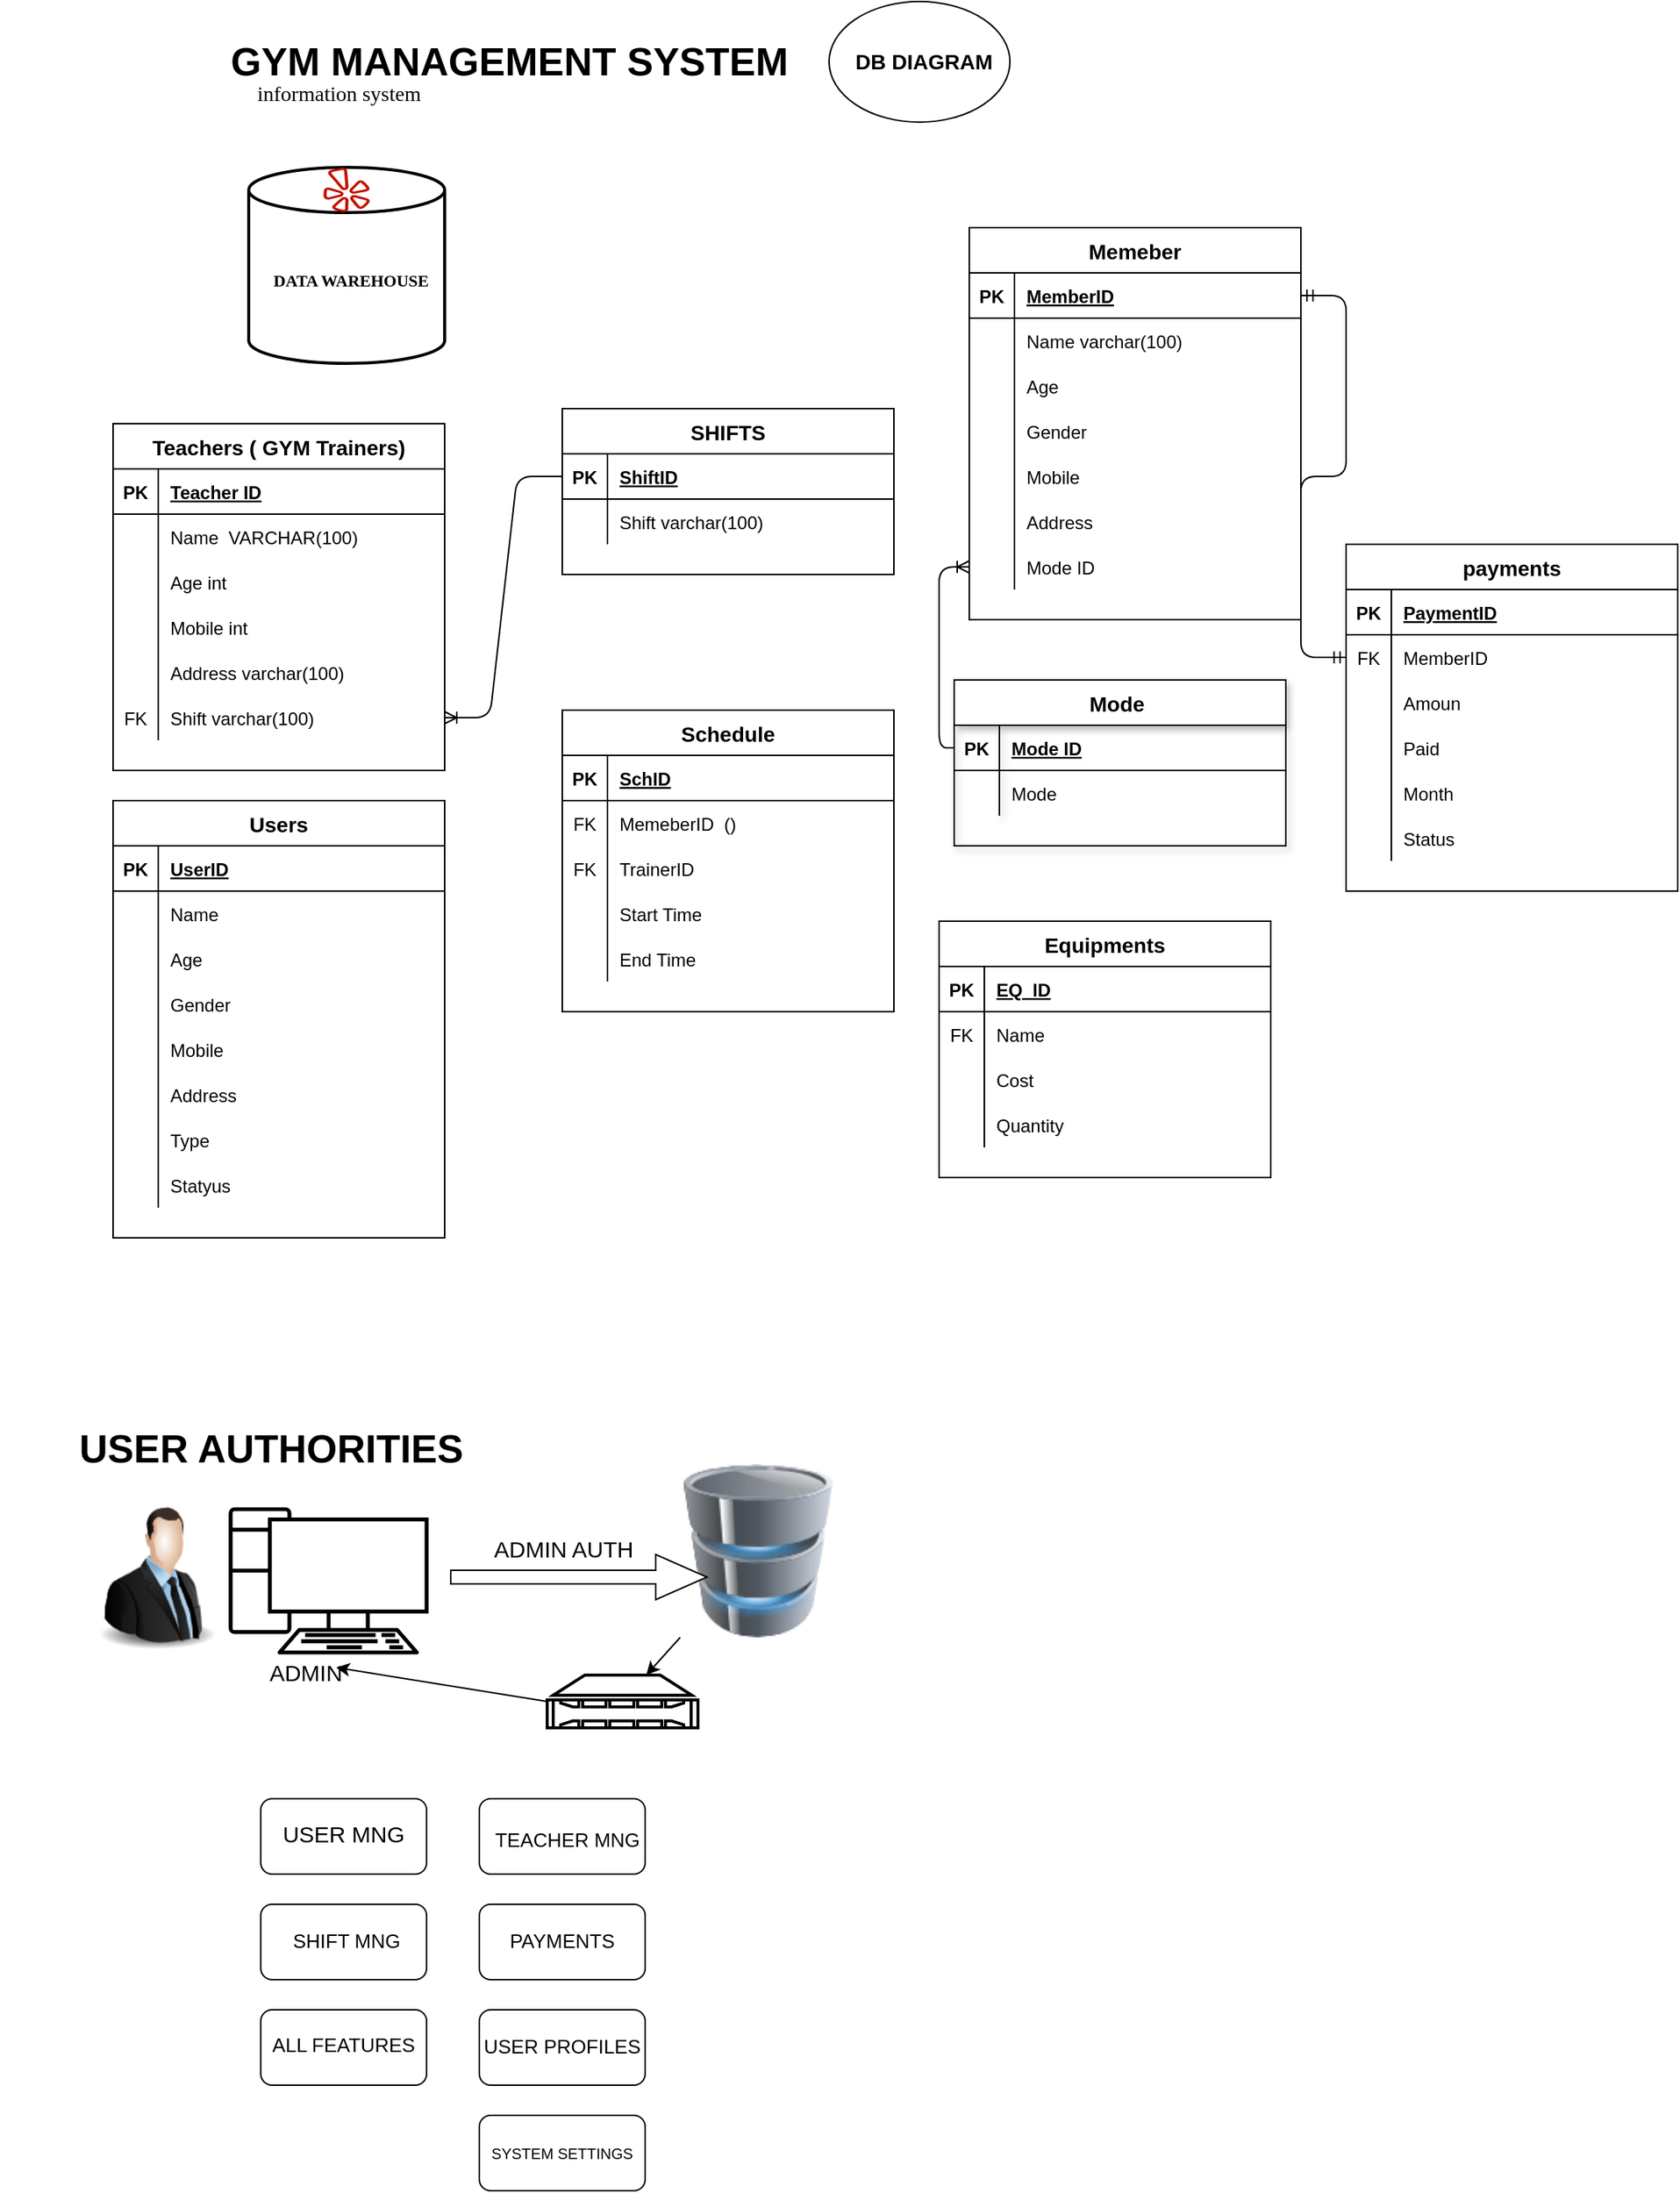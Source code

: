 <mxfile version="13.9.9" type="device"><diagram id="7xAlwxeiOZV4c1ob3vz6" name="Page-1"><mxGraphModel dx="2110" dy="601" grid="1" gridSize="10" guides="1" tooltips="1" connect="1" arrows="1" fold="1" page="1" pageScale="1" pageWidth="1100" pageHeight="1700" math="0" shadow="0"><root><mxCell id="0"/><mxCell id="1" parent="0"/><mxCell id="oEj9fsyj0xm87FbJHNR9-1" value="GYM MANAGEMENT SYSTEM" style="text;html=1;strokeColor=none;fillColor=none;align=center;verticalAlign=middle;whiteSpace=wrap;rounded=0;fontStyle=1;fontSize=26;" parent="1" vertex="1"><mxGeometry x="80" y="40" width="450" height="40" as="geometry"/></mxCell><mxCell id="oEj9fsyj0xm87FbJHNR9-2" value="&lt;span style=&quot;font-weight: normal&quot;&gt;&lt;font style=&quot;font-size: 14px&quot; face=&quot;Verdana&quot;&gt;information system&lt;/font&gt;&lt;/span&gt;" style="text;html=1;strokeColor=none;fillColor=none;align=center;verticalAlign=middle;whiteSpace=wrap;rounded=0;fontStyle=1;fontSize=26;" parent="1" vertex="1"><mxGeometry x="-33" y="57" width="450" height="40" as="geometry"/></mxCell><mxCell id="oEj9fsyj0xm87FbJHNR9-3" value="" style="ellipse;whiteSpace=wrap;html=1;fontSize=26;" parent="1" vertex="1"><mxGeometry x="517" y="20" width="120" height="80" as="geometry"/></mxCell><mxCell id="oEj9fsyj0xm87FbJHNR9-4" value="DB DIAGRAM" style="text;html=1;strokeColor=none;fillColor=none;align=center;verticalAlign=middle;whiteSpace=wrap;rounded=0;fontStyle=1;fontSize=14;" parent="1" vertex="1"><mxGeometry x="480" y="45" width="200" height="30" as="geometry"/></mxCell><mxCell id="oEj9fsyj0xm87FbJHNR9-5" value="Teachers ( GYM Trainers)" style="shape=table;startSize=30;container=1;collapsible=1;childLayout=tableLayout;fixedRows=1;rowLines=0;fontStyle=1;align=center;resizeLast=1;fontSize=14;" parent="1" vertex="1"><mxGeometry x="42" y="300" width="220" height="230" as="geometry"/></mxCell><mxCell id="oEj9fsyj0xm87FbJHNR9-6" value="" style="shape=partialRectangle;collapsible=0;dropTarget=0;pointerEvents=0;fillColor=none;top=0;left=0;bottom=1;right=0;points=[[0,0.5],[1,0.5]];portConstraint=eastwest;" parent="oEj9fsyj0xm87FbJHNR9-5" vertex="1"><mxGeometry y="30" width="220" height="30" as="geometry"/></mxCell><mxCell id="oEj9fsyj0xm87FbJHNR9-7" value="PK" style="shape=partialRectangle;connectable=0;fillColor=none;top=0;left=0;bottom=0;right=0;fontStyle=1;overflow=hidden;" parent="oEj9fsyj0xm87FbJHNR9-6" vertex="1"><mxGeometry width="30" height="30" as="geometry"/></mxCell><mxCell id="oEj9fsyj0xm87FbJHNR9-8" value="Teacher ID" style="shape=partialRectangle;connectable=0;fillColor=none;top=0;left=0;bottom=0;right=0;align=left;spacingLeft=6;fontStyle=5;overflow=hidden;" parent="oEj9fsyj0xm87FbJHNR9-6" vertex="1"><mxGeometry x="30" width="190" height="30" as="geometry"/></mxCell><mxCell id="oEj9fsyj0xm87FbJHNR9-9" value="" style="shape=partialRectangle;collapsible=0;dropTarget=0;pointerEvents=0;fillColor=none;top=0;left=0;bottom=0;right=0;points=[[0,0.5],[1,0.5]];portConstraint=eastwest;" parent="oEj9fsyj0xm87FbJHNR9-5" vertex="1"><mxGeometry y="60" width="220" height="30" as="geometry"/></mxCell><mxCell id="oEj9fsyj0xm87FbJHNR9-10" value="" style="shape=partialRectangle;connectable=0;fillColor=none;top=0;left=0;bottom=0;right=0;editable=1;overflow=hidden;" parent="oEj9fsyj0xm87FbJHNR9-9" vertex="1"><mxGeometry width="30" height="30" as="geometry"/></mxCell><mxCell id="oEj9fsyj0xm87FbJHNR9-11" value="Name  VARCHAR(100)" style="shape=partialRectangle;connectable=0;fillColor=none;top=0;left=0;bottom=0;right=0;align=left;spacingLeft=6;overflow=hidden;" parent="oEj9fsyj0xm87FbJHNR9-9" vertex="1"><mxGeometry x="30" width="190" height="30" as="geometry"/></mxCell><mxCell id="oEj9fsyj0xm87FbJHNR9-12" value="" style="shape=partialRectangle;collapsible=0;dropTarget=0;pointerEvents=0;fillColor=none;top=0;left=0;bottom=0;right=0;points=[[0,0.5],[1,0.5]];portConstraint=eastwest;" parent="oEj9fsyj0xm87FbJHNR9-5" vertex="1"><mxGeometry y="90" width="220" height="30" as="geometry"/></mxCell><mxCell id="oEj9fsyj0xm87FbJHNR9-13" value="" style="shape=partialRectangle;connectable=0;fillColor=none;top=0;left=0;bottom=0;right=0;editable=1;overflow=hidden;" parent="oEj9fsyj0xm87FbJHNR9-12" vertex="1"><mxGeometry width="30" height="30" as="geometry"/></mxCell><mxCell id="oEj9fsyj0xm87FbJHNR9-14" value="Age int" style="shape=partialRectangle;connectable=0;fillColor=none;top=0;left=0;bottom=0;right=0;align=left;spacingLeft=6;overflow=hidden;" parent="oEj9fsyj0xm87FbJHNR9-12" vertex="1"><mxGeometry x="30" width="190" height="30" as="geometry"/></mxCell><mxCell id="oEj9fsyj0xm87FbJHNR9-15" value="" style="shape=partialRectangle;collapsible=0;dropTarget=0;pointerEvents=0;fillColor=none;top=0;left=0;bottom=0;right=0;points=[[0,0.5],[1,0.5]];portConstraint=eastwest;" parent="oEj9fsyj0xm87FbJHNR9-5" vertex="1"><mxGeometry y="120" width="220" height="30" as="geometry"/></mxCell><mxCell id="oEj9fsyj0xm87FbJHNR9-16" value="" style="shape=partialRectangle;connectable=0;fillColor=none;top=0;left=0;bottom=0;right=0;editable=1;overflow=hidden;" parent="oEj9fsyj0xm87FbJHNR9-15" vertex="1"><mxGeometry width="30" height="30" as="geometry"/></mxCell><mxCell id="oEj9fsyj0xm87FbJHNR9-17" value="Mobile int" style="shape=partialRectangle;connectable=0;fillColor=none;top=0;left=0;bottom=0;right=0;align=left;spacingLeft=6;overflow=hidden;" parent="oEj9fsyj0xm87FbJHNR9-15" vertex="1"><mxGeometry x="30" width="190" height="30" as="geometry"/></mxCell><mxCell id="oEj9fsyj0xm87FbJHNR9-18" value="" style="shape=partialRectangle;collapsible=0;dropTarget=0;pointerEvents=0;fillColor=none;top=0;left=0;bottom=0;right=0;points=[[0,0.5],[1,0.5]];portConstraint=eastwest;" parent="oEj9fsyj0xm87FbJHNR9-5" vertex="1"><mxGeometry y="150" width="220" height="30" as="geometry"/></mxCell><mxCell id="oEj9fsyj0xm87FbJHNR9-19" value="" style="shape=partialRectangle;connectable=0;fillColor=none;top=0;left=0;bottom=0;right=0;editable=1;overflow=hidden;" parent="oEj9fsyj0xm87FbJHNR9-18" vertex="1"><mxGeometry width="30" height="30" as="geometry"/></mxCell><mxCell id="oEj9fsyj0xm87FbJHNR9-20" value="Address varchar(100)" style="shape=partialRectangle;connectable=0;fillColor=none;top=0;left=0;bottom=0;right=0;align=left;spacingLeft=6;overflow=hidden;" parent="oEj9fsyj0xm87FbJHNR9-18" vertex="1"><mxGeometry x="30" width="190" height="30" as="geometry"/></mxCell><mxCell id="oEj9fsyj0xm87FbJHNR9-24" value="" style="shape=partialRectangle;collapsible=0;dropTarget=0;pointerEvents=0;fillColor=none;top=0;left=0;bottom=0;right=0;points=[[0,0.5],[1,0.5]];portConstraint=eastwest;" parent="oEj9fsyj0xm87FbJHNR9-5" vertex="1"><mxGeometry y="180" width="220" height="30" as="geometry"/></mxCell><mxCell id="oEj9fsyj0xm87FbJHNR9-25" value="FK" style="shape=partialRectangle;connectable=0;fillColor=none;top=0;left=0;bottom=0;right=0;editable=1;overflow=hidden;" parent="oEj9fsyj0xm87FbJHNR9-24" vertex="1"><mxGeometry width="30" height="30" as="geometry"/></mxCell><mxCell id="oEj9fsyj0xm87FbJHNR9-26" value="Shift varchar(100)" style="shape=partialRectangle;connectable=0;fillColor=none;top=0;left=0;bottom=0;right=0;align=left;spacingLeft=6;overflow=hidden;" parent="oEj9fsyj0xm87FbJHNR9-24" vertex="1"><mxGeometry x="30" width="190" height="30" as="geometry"/></mxCell><mxCell id="oEj9fsyj0xm87FbJHNR9-27" value="" style="shape=cylinder3;whiteSpace=wrap;html=1;boundedLbl=1;backgroundOutline=1;size=15;fontSize=14;labelBorderColor=#000000;strokeWidth=2;" parent="1" vertex="1"><mxGeometry x="132" y="130" width="130" height="130" as="geometry"/></mxCell><mxCell id="oEj9fsyj0xm87FbJHNR9-28" value="&lt;font style=&quot;font-size: 11px;&quot;&gt;DATA WAREHOUSE&lt;/font&gt;" style="text;html=1;strokeColor=none;fillColor=none;align=center;verticalAlign=middle;whiteSpace=wrap;rounded=0;fontStyle=1;fontSize=11;fontFamily=Verdana;" parent="1" vertex="1"><mxGeometry x="100" y="190" width="200" height="30" as="geometry"/></mxCell><mxCell id="oEj9fsyj0xm87FbJHNR9-29" value="SHIFTS" style="shape=table;startSize=30;container=1;collapsible=1;childLayout=tableLayout;fixedRows=1;rowLines=0;fontStyle=1;align=center;resizeLast=1;fontSize=14;" parent="1" vertex="1"><mxGeometry x="340" y="290" width="220" height="110" as="geometry"/></mxCell><mxCell id="oEj9fsyj0xm87FbJHNR9-30" value="" style="shape=partialRectangle;collapsible=0;dropTarget=0;pointerEvents=0;fillColor=none;top=0;left=0;bottom=1;right=0;points=[[0,0.5],[1,0.5]];portConstraint=eastwest;" parent="oEj9fsyj0xm87FbJHNR9-29" vertex="1"><mxGeometry y="30" width="220" height="30" as="geometry"/></mxCell><mxCell id="oEj9fsyj0xm87FbJHNR9-31" value="PK" style="shape=partialRectangle;connectable=0;fillColor=none;top=0;left=0;bottom=0;right=0;fontStyle=1;overflow=hidden;" parent="oEj9fsyj0xm87FbJHNR9-30" vertex="1"><mxGeometry width="30" height="30" as="geometry"/></mxCell><mxCell id="oEj9fsyj0xm87FbJHNR9-32" value="ShiftID" style="shape=partialRectangle;connectable=0;fillColor=none;top=0;left=0;bottom=0;right=0;align=left;spacingLeft=6;fontStyle=5;overflow=hidden;" parent="oEj9fsyj0xm87FbJHNR9-30" vertex="1"><mxGeometry x="30" width="190" height="30" as="geometry"/></mxCell><mxCell id="oEj9fsyj0xm87FbJHNR9-33" value="" style="shape=partialRectangle;collapsible=0;dropTarget=0;pointerEvents=0;fillColor=none;top=0;left=0;bottom=0;right=0;points=[[0,0.5],[1,0.5]];portConstraint=eastwest;" parent="oEj9fsyj0xm87FbJHNR9-29" vertex="1"><mxGeometry y="60" width="220" height="30" as="geometry"/></mxCell><mxCell id="oEj9fsyj0xm87FbJHNR9-34" value="" style="shape=partialRectangle;connectable=0;fillColor=none;top=0;left=0;bottom=0;right=0;editable=1;overflow=hidden;" parent="oEj9fsyj0xm87FbJHNR9-33" vertex="1"><mxGeometry width="30" height="30" as="geometry"/></mxCell><mxCell id="oEj9fsyj0xm87FbJHNR9-35" value="Shift varchar(100)" style="shape=partialRectangle;connectable=0;fillColor=none;top=0;left=0;bottom=0;right=0;align=left;spacingLeft=6;overflow=hidden;" parent="oEj9fsyj0xm87FbJHNR9-33" vertex="1"><mxGeometry x="30" width="190" height="30" as="geometry"/></mxCell><mxCell id="oEj9fsyj0xm87FbJHNR9-58" value="" style="edgeStyle=entityRelationEdgeStyle;fontSize=12;html=1;endArrow=ERoneToMany;exitX=0;exitY=0.5;exitDx=0;exitDy=0;entryX=1;entryY=0.5;entryDx=0;entryDy=0;" parent="1" source="oEj9fsyj0xm87FbJHNR9-30" target="oEj9fsyj0xm87FbJHNR9-24" edge="1"><mxGeometry width="100" height="100" relative="1" as="geometry"><mxPoint x="350" y="370" as="sourcePoint"/><mxPoint x="450" y="270" as="targetPoint"/></mxGeometry></mxCell><mxCell id="oEj9fsyj0xm87FbJHNR9-60" value="Memeber" style="shape=table;startSize=30;container=1;collapsible=1;childLayout=tableLayout;fixedRows=1;rowLines=0;fontStyle=1;align=center;resizeLast=1;fontSize=14;" parent="1" vertex="1"><mxGeometry x="610" y="170" width="220" height="260" as="geometry"/></mxCell><mxCell id="oEj9fsyj0xm87FbJHNR9-61" value="" style="shape=partialRectangle;collapsible=0;dropTarget=0;pointerEvents=0;fillColor=none;top=0;left=0;bottom=1;right=0;points=[[0,0.5],[1,0.5]];portConstraint=eastwest;" parent="oEj9fsyj0xm87FbJHNR9-60" vertex="1"><mxGeometry y="30" width="220" height="30" as="geometry"/></mxCell><mxCell id="oEj9fsyj0xm87FbJHNR9-62" value="PK" style="shape=partialRectangle;connectable=0;fillColor=none;top=0;left=0;bottom=0;right=0;fontStyle=1;overflow=hidden;" parent="oEj9fsyj0xm87FbJHNR9-61" vertex="1"><mxGeometry width="30" height="30" as="geometry"/></mxCell><mxCell id="oEj9fsyj0xm87FbJHNR9-63" value="MemberID" style="shape=partialRectangle;connectable=0;fillColor=none;top=0;left=0;bottom=0;right=0;align=left;spacingLeft=6;fontStyle=5;overflow=hidden;" parent="oEj9fsyj0xm87FbJHNR9-61" vertex="1"><mxGeometry x="30" width="190" height="30" as="geometry"/></mxCell><mxCell id="oEj9fsyj0xm87FbJHNR9-64" value="" style="shape=partialRectangle;collapsible=0;dropTarget=0;pointerEvents=0;fillColor=none;top=0;left=0;bottom=0;right=0;points=[[0,0.5],[1,0.5]];portConstraint=eastwest;" parent="oEj9fsyj0xm87FbJHNR9-60" vertex="1"><mxGeometry y="60" width="220" height="30" as="geometry"/></mxCell><mxCell id="oEj9fsyj0xm87FbJHNR9-65" value="" style="shape=partialRectangle;connectable=0;fillColor=none;top=0;left=0;bottom=0;right=0;editable=1;overflow=hidden;" parent="oEj9fsyj0xm87FbJHNR9-64" vertex="1"><mxGeometry width="30" height="30" as="geometry"/></mxCell><mxCell id="oEj9fsyj0xm87FbJHNR9-66" value="Name varchar(100)" style="shape=partialRectangle;connectable=0;fillColor=none;top=0;left=0;bottom=0;right=0;align=left;spacingLeft=6;overflow=hidden;" parent="oEj9fsyj0xm87FbJHNR9-64" vertex="1"><mxGeometry x="30" width="190" height="30" as="geometry"/></mxCell><mxCell id="oEj9fsyj0xm87FbJHNR9-67" value="" style="shape=partialRectangle;collapsible=0;dropTarget=0;pointerEvents=0;fillColor=none;top=0;left=0;bottom=0;right=0;points=[[0,0.5],[1,0.5]];portConstraint=eastwest;" parent="oEj9fsyj0xm87FbJHNR9-60" vertex="1"><mxGeometry y="90" width="220" height="30" as="geometry"/></mxCell><mxCell id="oEj9fsyj0xm87FbJHNR9-68" value="" style="shape=partialRectangle;connectable=0;fillColor=none;top=0;left=0;bottom=0;right=0;editable=1;overflow=hidden;" parent="oEj9fsyj0xm87FbJHNR9-67" vertex="1"><mxGeometry width="30" height="30" as="geometry"/></mxCell><mxCell id="oEj9fsyj0xm87FbJHNR9-69" value="Age" style="shape=partialRectangle;connectable=0;fillColor=none;top=0;left=0;bottom=0;right=0;align=left;spacingLeft=6;overflow=hidden;" parent="oEj9fsyj0xm87FbJHNR9-67" vertex="1"><mxGeometry x="30" width="190" height="30" as="geometry"/></mxCell><mxCell id="oEj9fsyj0xm87FbJHNR9-70" value="" style="shape=partialRectangle;collapsible=0;dropTarget=0;pointerEvents=0;fillColor=none;top=0;left=0;bottom=0;right=0;points=[[0,0.5],[1,0.5]];portConstraint=eastwest;" parent="oEj9fsyj0xm87FbJHNR9-60" vertex="1"><mxGeometry y="120" width="220" height="30" as="geometry"/></mxCell><mxCell id="oEj9fsyj0xm87FbJHNR9-71" value="" style="shape=partialRectangle;connectable=0;fillColor=none;top=0;left=0;bottom=0;right=0;editable=1;overflow=hidden;" parent="oEj9fsyj0xm87FbJHNR9-70" vertex="1"><mxGeometry width="30" height="30" as="geometry"/></mxCell><mxCell id="oEj9fsyj0xm87FbJHNR9-72" value="Gender" style="shape=partialRectangle;connectable=0;fillColor=none;top=0;left=0;bottom=0;right=0;align=left;spacingLeft=6;overflow=hidden;" parent="oEj9fsyj0xm87FbJHNR9-70" vertex="1"><mxGeometry x="30" width="190" height="30" as="geometry"/></mxCell><mxCell id="oEj9fsyj0xm87FbJHNR9-73" value="" style="shape=partialRectangle;collapsible=0;dropTarget=0;pointerEvents=0;fillColor=none;top=0;left=0;bottom=0;right=0;points=[[0,0.5],[1,0.5]];portConstraint=eastwest;" parent="oEj9fsyj0xm87FbJHNR9-60" vertex="1"><mxGeometry y="150" width="220" height="30" as="geometry"/></mxCell><mxCell id="oEj9fsyj0xm87FbJHNR9-74" value="" style="shape=partialRectangle;connectable=0;fillColor=none;top=0;left=0;bottom=0;right=0;editable=1;overflow=hidden;" parent="oEj9fsyj0xm87FbJHNR9-73" vertex="1"><mxGeometry width="30" height="30" as="geometry"/></mxCell><mxCell id="oEj9fsyj0xm87FbJHNR9-75" value="Mobile" style="shape=partialRectangle;connectable=0;fillColor=none;top=0;left=0;bottom=0;right=0;align=left;spacingLeft=6;overflow=hidden;" parent="oEj9fsyj0xm87FbJHNR9-73" vertex="1"><mxGeometry x="30" width="190" height="30" as="geometry"/></mxCell><mxCell id="oEj9fsyj0xm87FbJHNR9-95" value="" style="shape=partialRectangle;collapsible=0;dropTarget=0;pointerEvents=0;fillColor=none;top=0;left=0;bottom=0;right=0;points=[[0,0.5],[1,0.5]];portConstraint=eastwest;" parent="oEj9fsyj0xm87FbJHNR9-60" vertex="1"><mxGeometry y="180" width="220" height="30" as="geometry"/></mxCell><mxCell id="oEj9fsyj0xm87FbJHNR9-96" value="" style="shape=partialRectangle;connectable=0;fillColor=none;top=0;left=0;bottom=0;right=0;editable=1;overflow=hidden;" parent="oEj9fsyj0xm87FbJHNR9-95" vertex="1"><mxGeometry width="30" height="30" as="geometry"/></mxCell><mxCell id="oEj9fsyj0xm87FbJHNR9-97" value="Address" style="shape=partialRectangle;connectable=0;fillColor=none;top=0;left=0;bottom=0;right=0;align=left;spacingLeft=6;overflow=hidden;" parent="oEj9fsyj0xm87FbJHNR9-95" vertex="1"><mxGeometry x="30" width="190" height="30" as="geometry"/></mxCell><mxCell id="14vLJyRMzUtO-6KjwyJO-26" value="" style="shape=partialRectangle;collapsible=0;dropTarget=0;pointerEvents=0;fillColor=none;top=0;left=0;bottom=0;right=0;points=[[0,0.5],[1,0.5]];portConstraint=eastwest;" parent="oEj9fsyj0xm87FbJHNR9-60" vertex="1"><mxGeometry y="210" width="220" height="30" as="geometry"/></mxCell><mxCell id="14vLJyRMzUtO-6KjwyJO-27" value="" style="shape=partialRectangle;connectable=0;fillColor=none;top=0;left=0;bottom=0;right=0;editable=1;overflow=hidden;" parent="14vLJyRMzUtO-6KjwyJO-26" vertex="1"><mxGeometry width="30" height="30" as="geometry"/></mxCell><mxCell id="14vLJyRMzUtO-6KjwyJO-28" value="Mode ID" style="shape=partialRectangle;connectable=0;fillColor=none;top=0;left=0;bottom=0;right=0;align=left;spacingLeft=6;overflow=hidden;" parent="14vLJyRMzUtO-6KjwyJO-26" vertex="1"><mxGeometry x="30" width="190" height="30" as="geometry"/></mxCell><mxCell id="oEj9fsyj0xm87FbJHNR9-79" value="Schedule" style="shape=table;startSize=30;container=1;collapsible=1;childLayout=tableLayout;fixedRows=1;rowLines=0;fontStyle=1;align=center;resizeLast=1;fontSize=14;" parent="1" vertex="1"><mxGeometry x="340" y="490" width="220" height="200" as="geometry"/></mxCell><mxCell id="oEj9fsyj0xm87FbJHNR9-80" value="" style="shape=partialRectangle;collapsible=0;dropTarget=0;pointerEvents=0;fillColor=none;top=0;left=0;bottom=1;right=0;points=[[0,0.5],[1,0.5]];portConstraint=eastwest;" parent="oEj9fsyj0xm87FbJHNR9-79" vertex="1"><mxGeometry y="30" width="220" height="30" as="geometry"/></mxCell><mxCell id="oEj9fsyj0xm87FbJHNR9-81" value="PK" style="shape=partialRectangle;connectable=0;fillColor=none;top=0;left=0;bottom=0;right=0;fontStyle=1;overflow=hidden;" parent="oEj9fsyj0xm87FbJHNR9-80" vertex="1"><mxGeometry width="30" height="30" as="geometry"/></mxCell><mxCell id="oEj9fsyj0xm87FbJHNR9-82" value="SchID" style="shape=partialRectangle;connectable=0;fillColor=none;top=0;left=0;bottom=0;right=0;align=left;spacingLeft=6;fontStyle=5;overflow=hidden;" parent="oEj9fsyj0xm87FbJHNR9-80" vertex="1"><mxGeometry x="30" width="190" height="30" as="geometry"/></mxCell><mxCell id="oEj9fsyj0xm87FbJHNR9-83" value="" style="shape=partialRectangle;collapsible=0;dropTarget=0;pointerEvents=0;fillColor=none;top=0;left=0;bottom=0;right=0;points=[[0,0.5],[1,0.5]];portConstraint=eastwest;" parent="oEj9fsyj0xm87FbJHNR9-79" vertex="1"><mxGeometry y="60" width="220" height="30" as="geometry"/></mxCell><mxCell id="oEj9fsyj0xm87FbJHNR9-84" value="FK" style="shape=partialRectangle;connectable=0;fillColor=none;top=0;left=0;bottom=0;right=0;editable=1;overflow=hidden;" parent="oEj9fsyj0xm87FbJHNR9-83" vertex="1"><mxGeometry width="30" height="30" as="geometry"/></mxCell><mxCell id="oEj9fsyj0xm87FbJHNR9-85" value="MemeberID  ()" style="shape=partialRectangle;connectable=0;fillColor=none;top=0;left=0;bottom=0;right=0;align=left;spacingLeft=6;overflow=hidden;" parent="oEj9fsyj0xm87FbJHNR9-83" vertex="1"><mxGeometry x="30" width="190" height="30" as="geometry"/></mxCell><mxCell id="oEj9fsyj0xm87FbJHNR9-86" value="" style="shape=partialRectangle;collapsible=0;dropTarget=0;pointerEvents=0;fillColor=none;top=0;left=0;bottom=0;right=0;points=[[0,0.5],[1,0.5]];portConstraint=eastwest;" parent="oEj9fsyj0xm87FbJHNR9-79" vertex="1"><mxGeometry y="90" width="220" height="30" as="geometry"/></mxCell><mxCell id="oEj9fsyj0xm87FbJHNR9-87" value="FK" style="shape=partialRectangle;connectable=0;fillColor=none;top=0;left=0;bottom=0;right=0;editable=1;overflow=hidden;" parent="oEj9fsyj0xm87FbJHNR9-86" vertex="1"><mxGeometry width="30" height="30" as="geometry"/></mxCell><mxCell id="oEj9fsyj0xm87FbJHNR9-88" value="TrainerID" style="shape=partialRectangle;connectable=0;fillColor=none;top=0;left=0;bottom=0;right=0;align=left;spacingLeft=6;overflow=hidden;" parent="oEj9fsyj0xm87FbJHNR9-86" vertex="1"><mxGeometry x="30" width="190" height="30" as="geometry"/></mxCell><mxCell id="oEj9fsyj0xm87FbJHNR9-89" value="" style="shape=partialRectangle;collapsible=0;dropTarget=0;pointerEvents=0;fillColor=none;top=0;left=0;bottom=0;right=0;points=[[0,0.5],[1,0.5]];portConstraint=eastwest;" parent="oEj9fsyj0xm87FbJHNR9-79" vertex="1"><mxGeometry y="120" width="220" height="30" as="geometry"/></mxCell><mxCell id="oEj9fsyj0xm87FbJHNR9-90" value="" style="shape=partialRectangle;connectable=0;fillColor=none;top=0;left=0;bottom=0;right=0;editable=1;overflow=hidden;" parent="oEj9fsyj0xm87FbJHNR9-89" vertex="1"><mxGeometry width="30" height="30" as="geometry"/></mxCell><mxCell id="oEj9fsyj0xm87FbJHNR9-91" value="Start Time" style="shape=partialRectangle;connectable=0;fillColor=none;top=0;left=0;bottom=0;right=0;align=left;spacingLeft=6;overflow=hidden;" parent="oEj9fsyj0xm87FbJHNR9-89" vertex="1"><mxGeometry x="30" width="190" height="30" as="geometry"/></mxCell><mxCell id="oEj9fsyj0xm87FbJHNR9-92" value="" style="shape=partialRectangle;collapsible=0;dropTarget=0;pointerEvents=0;fillColor=none;top=0;left=0;bottom=0;right=0;points=[[0,0.5],[1,0.5]];portConstraint=eastwest;" parent="oEj9fsyj0xm87FbJHNR9-79" vertex="1"><mxGeometry y="150" width="220" height="30" as="geometry"/></mxCell><mxCell id="oEj9fsyj0xm87FbJHNR9-93" value="" style="shape=partialRectangle;connectable=0;fillColor=none;top=0;left=0;bottom=0;right=0;editable=1;overflow=hidden;" parent="oEj9fsyj0xm87FbJHNR9-92" vertex="1"><mxGeometry width="30" height="30" as="geometry"/></mxCell><mxCell id="oEj9fsyj0xm87FbJHNR9-94" value="End Time" style="shape=partialRectangle;connectable=0;fillColor=none;top=0;left=0;bottom=0;right=0;align=left;spacingLeft=6;overflow=hidden;" parent="oEj9fsyj0xm87FbJHNR9-92" vertex="1"><mxGeometry x="30" width="190" height="30" as="geometry"/></mxCell><mxCell id="oEj9fsyj0xm87FbJHNR9-98" value="Mode " style="shape=table;startSize=30;container=1;collapsible=1;childLayout=tableLayout;fixedRows=1;rowLines=0;fontStyle=1;align=center;resizeLast=1;fontSize=14;shadow=1;" parent="1" vertex="1"><mxGeometry x="600" y="470" width="220" height="110" as="geometry"/></mxCell><mxCell id="oEj9fsyj0xm87FbJHNR9-99" value="" style="shape=partialRectangle;collapsible=0;dropTarget=0;pointerEvents=0;fillColor=none;top=0;left=0;bottom=1;right=0;points=[[0,0.5],[1,0.5]];portConstraint=eastwest;" parent="oEj9fsyj0xm87FbJHNR9-98" vertex="1"><mxGeometry y="30" width="220" height="30" as="geometry"/></mxCell><mxCell id="oEj9fsyj0xm87FbJHNR9-100" value="PK" style="shape=partialRectangle;connectable=0;fillColor=none;top=0;left=0;bottom=0;right=0;fontStyle=1;overflow=hidden;" parent="oEj9fsyj0xm87FbJHNR9-99" vertex="1"><mxGeometry width="30" height="30" as="geometry"/></mxCell><mxCell id="oEj9fsyj0xm87FbJHNR9-101" value="Mode ID" style="shape=partialRectangle;connectable=0;fillColor=none;top=0;left=0;bottom=0;right=0;align=left;spacingLeft=6;fontStyle=5;overflow=hidden;" parent="oEj9fsyj0xm87FbJHNR9-99" vertex="1"><mxGeometry x="30" width="190" height="30" as="geometry"/></mxCell><mxCell id="oEj9fsyj0xm87FbJHNR9-102" value="" style="shape=partialRectangle;collapsible=0;dropTarget=0;pointerEvents=0;fillColor=none;top=0;left=0;bottom=0;right=0;points=[[0,0.5],[1,0.5]];portConstraint=eastwest;" parent="oEj9fsyj0xm87FbJHNR9-98" vertex="1"><mxGeometry y="60" width="220" height="30" as="geometry"/></mxCell><mxCell id="oEj9fsyj0xm87FbJHNR9-103" value="" style="shape=partialRectangle;connectable=0;fillColor=none;top=0;left=0;bottom=0;right=0;editable=1;overflow=hidden;" parent="oEj9fsyj0xm87FbJHNR9-102" vertex="1"><mxGeometry width="30" height="30" as="geometry"/></mxCell><mxCell id="oEj9fsyj0xm87FbJHNR9-104" value="Mode" style="shape=partialRectangle;connectable=0;fillColor=none;top=0;left=0;bottom=0;right=0;align=left;spacingLeft=6;overflow=hidden;" parent="oEj9fsyj0xm87FbJHNR9-102" vertex="1"><mxGeometry x="30" width="190" height="30" as="geometry"/></mxCell><mxCell id="oEj9fsyj0xm87FbJHNR9-105" value="" style="edgeStyle=orthogonalEdgeStyle;fontSize=12;html=1;endArrow=ERoneToMany;exitX=0;exitY=0.5;exitDx=0;exitDy=0;entryX=0;entryY=0.5;entryDx=0;entryDy=0;" parent="1" source="oEj9fsyj0xm87FbJHNR9-99" target="14vLJyRMzUtO-6KjwyJO-26" edge="1"><mxGeometry width="100" height="100" relative="1" as="geometry"><mxPoint x="857" y="525" as="sourcePoint"/><mxPoint x="590" y="387" as="targetPoint"/></mxGeometry></mxCell><mxCell id="oEj9fsyj0xm87FbJHNR9-106" value="USER AUTHORITIES" style="text;html=1;strokeColor=none;fillColor=none;align=center;verticalAlign=middle;whiteSpace=wrap;rounded=0;fontStyle=1;fontSize=26;" parent="1" vertex="1"><mxGeometry x="-28" y="960" width="350" height="40" as="geometry"/></mxCell><mxCell id="oEj9fsyj0xm87FbJHNR9-117" value="" style="image;html=1;image=img/lib/clip_art/people/Suit_Man_128x128.png;rounded=0;sketch=0;" parent="1" vertex="1"><mxGeometry x="22" y="1015" width="98" height="100" as="geometry"/></mxCell><mxCell id="oEj9fsyj0xm87FbJHNR9-118" value="" style="verticalAlign=top;verticalLabelPosition=bottom;labelPosition=center;align=center;html=1;outlineConnect=0;gradientDirection=north;strokeWidth=2;shape=mxgraph.networks.pc;rounded=0;sketch=0;" parent="1" vertex="1"><mxGeometry x="120" y="1020" width="130" height="95" as="geometry"/></mxCell><mxCell id="oEj9fsyj0xm87FbJHNR9-119" value="&lt;font style=&quot;font-size: 15px ; font-weight: normal&quot;&gt;ADMIN&lt;/font&gt;" style="text;html=1;strokeColor=none;fillColor=none;align=center;verticalAlign=middle;whiteSpace=wrap;rounded=0;fontStyle=1;fontSize=26;" parent="1" vertex="1"><mxGeometry x="55" y="1105" width="230" height="40" as="geometry"/></mxCell><mxCell id="oEj9fsyj0xm87FbJHNR9-120" value="" style="image;html=1;image=img/lib/clip_art/computers/Database_128x128.png;rounded=0;sketch=0;" parent="1" vertex="1"><mxGeometry x="410" y="990" width="120" height="115" as="geometry"/></mxCell><mxCell id="oEj9fsyj0xm87FbJHNR9-121" value="" style="shape=singleArrow;whiteSpace=wrap;html=1;rounded=0;sketch=0;" parent="1" vertex="1"><mxGeometry x="266" y="1050" width="170" height="30" as="geometry"/></mxCell><mxCell id="oEj9fsyj0xm87FbJHNR9-122" value="" style="verticalAlign=top;verticalLabelPosition=bottom;labelPosition=center;align=center;html=1;outlineConnect=0;gradientDirection=north;strokeWidth=2;shape=mxgraph.networks.nas_filer;rounded=0;sketch=0;" parent="1" vertex="1"><mxGeometry x="330" y="1130" width="100" height="35" as="geometry"/></mxCell><mxCell id="oEj9fsyj0xm87FbJHNR9-123" value="" style="endArrow=classic;html=1;" parent="1" source="oEj9fsyj0xm87FbJHNR9-120" target="oEj9fsyj0xm87FbJHNR9-122" edge="1"><mxGeometry width="50" height="50" relative="1" as="geometry"><mxPoint x="385" y="1157" as="sourcePoint"/><mxPoint x="405" y="1092" as="targetPoint"/></mxGeometry></mxCell><mxCell id="oEj9fsyj0xm87FbJHNR9-124" value="" style="rounded=1;whiteSpace=wrap;html=1;sketch=0;" parent="1" vertex="1"><mxGeometry x="140" y="1212" width="110" height="50" as="geometry"/></mxCell><mxCell id="oEj9fsyj0xm87FbJHNR9-125" value="" style="rounded=1;whiteSpace=wrap;html=1;sketch=0;" parent="1" vertex="1"><mxGeometry x="285" y="1212" width="110" height="50" as="geometry"/></mxCell><mxCell id="oEj9fsyj0xm87FbJHNR9-126" value="" style="rounded=1;whiteSpace=wrap;html=1;sketch=0;" parent="1" vertex="1"><mxGeometry x="285" y="1282" width="110" height="50" as="geometry"/></mxCell><mxCell id="oEj9fsyj0xm87FbJHNR9-127" value="" style="rounded=1;whiteSpace=wrap;html=1;sketch=0;" parent="1" vertex="1"><mxGeometry x="140" y="1282" width="110" height="50" as="geometry"/></mxCell><mxCell id="oEj9fsyj0xm87FbJHNR9-128" value="" style="rounded=1;whiteSpace=wrap;html=1;sketch=0;" parent="1" vertex="1"><mxGeometry x="285" y="1352" width="110" height="50" as="geometry"/></mxCell><mxCell id="oEj9fsyj0xm87FbJHNR9-129" value="" style="rounded=1;whiteSpace=wrap;html=1;sketch=0;" parent="1" vertex="1"><mxGeometry x="285" y="1422" width="110" height="50" as="geometry"/></mxCell><mxCell id="oEj9fsyj0xm87FbJHNR9-130" value="&lt;font style=&quot;font-size: 15px ; font-weight: normal&quot;&gt;USER MNG&lt;/font&gt;" style="text;html=1;strokeColor=none;fillColor=none;align=center;verticalAlign=middle;whiteSpace=wrap;rounded=0;fontStyle=1;fontSize=26;" parent="1" vertex="1"><mxGeometry x="80" y="1212" width="230" height="40" as="geometry"/></mxCell><mxCell id="oEj9fsyj0xm87FbJHNR9-131" value="&lt;font style=&quot;font-size: 13px ; font-weight: normal&quot;&gt;TEACHER MNG&lt;/font&gt;" style="text;html=1;strokeColor=none;fillColor=none;align=center;verticalAlign=middle;whiteSpace=wrap;rounded=0;fontStyle=1;fontSize=26;" parent="1" vertex="1"><mxGeometry x="266" y="1215" width="155" height="40" as="geometry"/></mxCell><mxCell id="oEj9fsyj0xm87FbJHNR9-132" value="&lt;font style=&quot;font-size: 13px ; font-weight: normal&quot;&gt;SHIFT MNG&lt;/font&gt;" style="text;html=1;strokeColor=none;fillColor=none;align=center;verticalAlign=middle;whiteSpace=wrap;rounded=0;fontStyle=1;fontSize=26;" parent="1" vertex="1"><mxGeometry x="82" y="1282" width="230" height="40" as="geometry"/></mxCell><mxCell id="oEj9fsyj0xm87FbJHNR9-133" value="&lt;font style=&quot;font-size: 13px ; font-weight: normal&quot;&gt;PAYMENTS&lt;/font&gt;" style="text;html=1;strokeColor=none;fillColor=none;align=center;verticalAlign=middle;whiteSpace=wrap;rounded=0;fontStyle=1;fontSize=26;" parent="1" vertex="1"><mxGeometry x="225" y="1282" width="230" height="40" as="geometry"/></mxCell><mxCell id="oEj9fsyj0xm87FbJHNR9-134" value="&lt;span style=&quot;font-size: 13px ; font-weight: 400&quot;&gt;USER PROFILES&lt;/span&gt;" style="text;html=1;strokeColor=none;fillColor=none;align=center;verticalAlign=middle;whiteSpace=wrap;rounded=0;fontStyle=1;fontSize=26;" parent="1" vertex="1"><mxGeometry x="225" y="1352" width="230" height="40" as="geometry"/></mxCell><mxCell id="oEj9fsyj0xm87FbJHNR9-135" value="&lt;font style=&quot;font-size: 10px ; font-weight: normal&quot;&gt;SYSTEM SETTINGS&lt;/font&gt;" style="text;html=1;strokeColor=none;fillColor=none;align=center;verticalAlign=middle;whiteSpace=wrap;rounded=0;fontStyle=1;fontSize=26;" parent="1" vertex="1"><mxGeometry x="225" y="1422" width="230" height="40" as="geometry"/></mxCell><mxCell id="oEj9fsyj0xm87FbJHNR9-137" value="" style="rounded=1;whiteSpace=wrap;html=1;sketch=0;" parent="1" vertex="1"><mxGeometry x="140" y="1352" width="110" height="50" as="geometry"/></mxCell><mxCell id="oEj9fsyj0xm87FbJHNR9-139" value="&lt;font style=&quot;font-size: 13px ; font-weight: normal&quot;&gt;ALL FEATURES&lt;/font&gt;" style="text;html=1;strokeColor=none;fillColor=none;align=center;verticalAlign=middle;whiteSpace=wrap;rounded=0;fontStyle=1;fontSize=26;" parent="1" vertex="1"><mxGeometry x="80" y="1351" width="230" height="40" as="geometry"/></mxCell><mxCell id="oEj9fsyj0xm87FbJHNR9-140" value="" style="endArrow=classic;html=1;exitX=0;exitY=0.5;exitDx=0;exitDy=0;exitPerimeter=0;entryX=0.587;entryY=0.5;entryDx=0;entryDy=0;entryPerimeter=0;" parent="1" source="oEj9fsyj0xm87FbJHNR9-122" target="oEj9fsyj0xm87FbJHNR9-119" edge="1"><mxGeometry width="50" height="50" relative="1" as="geometry"><mxPoint x="395" y="1069" as="sourcePoint"/><mxPoint x="235" y="1152" as="targetPoint"/></mxGeometry></mxCell><mxCell id="oEj9fsyj0xm87FbJHNR9-141" value="&lt;font style=&quot;font-size: 15px ; font-weight: normal&quot;&gt;ADMIN AUTH&lt;/font&gt;" style="text;html=1;strokeColor=none;fillColor=none;align=center;verticalAlign=middle;whiteSpace=wrap;rounded=0;fontStyle=1;fontSize=26;" parent="1" vertex="1"><mxGeometry x="226" y="1023" width="230" height="40" as="geometry"/></mxCell><mxCell id="14vLJyRMzUtO-6KjwyJO-1" value="payments" style="shape=table;startSize=30;container=1;collapsible=1;childLayout=tableLayout;fixedRows=1;rowLines=0;fontStyle=1;align=center;resizeLast=1;fontSize=14;" parent="1" vertex="1"><mxGeometry x="860" y="380" width="220" height="230" as="geometry"/></mxCell><mxCell id="14vLJyRMzUtO-6KjwyJO-2" value="" style="shape=partialRectangle;collapsible=0;dropTarget=0;pointerEvents=0;fillColor=none;top=0;left=0;bottom=1;right=0;points=[[0,0.5],[1,0.5]];portConstraint=eastwest;" parent="14vLJyRMzUtO-6KjwyJO-1" vertex="1"><mxGeometry y="30" width="220" height="30" as="geometry"/></mxCell><mxCell id="14vLJyRMzUtO-6KjwyJO-3" value="PK" style="shape=partialRectangle;connectable=0;fillColor=none;top=0;left=0;bottom=0;right=0;fontStyle=1;overflow=hidden;" parent="14vLJyRMzUtO-6KjwyJO-2" vertex="1"><mxGeometry width="30" height="30" as="geometry"/></mxCell><mxCell id="14vLJyRMzUtO-6KjwyJO-4" value="PaymentID" style="shape=partialRectangle;connectable=0;fillColor=none;top=0;left=0;bottom=0;right=0;align=left;spacingLeft=6;fontStyle=5;overflow=hidden;" parent="14vLJyRMzUtO-6KjwyJO-2" vertex="1"><mxGeometry x="30" width="190" height="30" as="geometry"/></mxCell><mxCell id="14vLJyRMzUtO-6KjwyJO-5" value="" style="shape=partialRectangle;collapsible=0;dropTarget=0;pointerEvents=0;fillColor=none;top=0;left=0;bottom=0;right=0;points=[[0,0.5],[1,0.5]];portConstraint=eastwest;" parent="14vLJyRMzUtO-6KjwyJO-1" vertex="1"><mxGeometry y="60" width="220" height="30" as="geometry"/></mxCell><mxCell id="14vLJyRMzUtO-6KjwyJO-6" value="FK" style="shape=partialRectangle;connectable=0;fillColor=none;top=0;left=0;bottom=0;right=0;editable=1;overflow=hidden;" parent="14vLJyRMzUtO-6KjwyJO-5" vertex="1"><mxGeometry width="30" height="30" as="geometry"/></mxCell><mxCell id="14vLJyRMzUtO-6KjwyJO-7" value="MemberID" style="shape=partialRectangle;connectable=0;fillColor=none;top=0;left=0;bottom=0;right=0;align=left;spacingLeft=6;overflow=hidden;" parent="14vLJyRMzUtO-6KjwyJO-5" vertex="1"><mxGeometry x="30" width="190" height="30" as="geometry"/></mxCell><mxCell id="14vLJyRMzUtO-6KjwyJO-8" value="" style="shape=partialRectangle;collapsible=0;dropTarget=0;pointerEvents=0;fillColor=none;top=0;left=0;bottom=0;right=0;points=[[0,0.5],[1,0.5]];portConstraint=eastwest;" parent="14vLJyRMzUtO-6KjwyJO-1" vertex="1"><mxGeometry y="90" width="220" height="30" as="geometry"/></mxCell><mxCell id="14vLJyRMzUtO-6KjwyJO-9" value="" style="shape=partialRectangle;connectable=0;fillColor=none;top=0;left=0;bottom=0;right=0;editable=1;overflow=hidden;" parent="14vLJyRMzUtO-6KjwyJO-8" vertex="1"><mxGeometry width="30" height="30" as="geometry"/></mxCell><mxCell id="14vLJyRMzUtO-6KjwyJO-10" value="Amoun" style="shape=partialRectangle;connectable=0;fillColor=none;top=0;left=0;bottom=0;right=0;align=left;spacingLeft=6;overflow=hidden;" parent="14vLJyRMzUtO-6KjwyJO-8" vertex="1"><mxGeometry x="30" width="190" height="30" as="geometry"/></mxCell><mxCell id="14vLJyRMzUtO-6KjwyJO-11" value="" style="shape=partialRectangle;collapsible=0;dropTarget=0;pointerEvents=0;fillColor=none;top=0;left=0;bottom=0;right=0;points=[[0,0.5],[1,0.5]];portConstraint=eastwest;" parent="14vLJyRMzUtO-6KjwyJO-1" vertex="1"><mxGeometry y="120" width="220" height="30" as="geometry"/></mxCell><mxCell id="14vLJyRMzUtO-6KjwyJO-12" value="" style="shape=partialRectangle;connectable=0;fillColor=none;top=0;left=0;bottom=0;right=0;editable=1;overflow=hidden;" parent="14vLJyRMzUtO-6KjwyJO-11" vertex="1"><mxGeometry width="30" height="30" as="geometry"/></mxCell><mxCell id="14vLJyRMzUtO-6KjwyJO-13" value="Paid" style="shape=partialRectangle;connectable=0;fillColor=none;top=0;left=0;bottom=0;right=0;align=left;spacingLeft=6;overflow=hidden;" parent="14vLJyRMzUtO-6KjwyJO-11" vertex="1"><mxGeometry x="30" width="190" height="30" as="geometry"/></mxCell><mxCell id="14vLJyRMzUtO-6KjwyJO-17" value="" style="shape=partialRectangle;collapsible=0;dropTarget=0;pointerEvents=0;fillColor=none;top=0;left=0;bottom=0;right=0;points=[[0,0.5],[1,0.5]];portConstraint=eastwest;" parent="14vLJyRMzUtO-6KjwyJO-1" vertex="1"><mxGeometry y="150" width="220" height="30" as="geometry"/></mxCell><mxCell id="14vLJyRMzUtO-6KjwyJO-18" value="" style="shape=partialRectangle;connectable=0;fillColor=none;top=0;left=0;bottom=0;right=0;editable=1;overflow=hidden;" parent="14vLJyRMzUtO-6KjwyJO-17" vertex="1"><mxGeometry width="30" height="30" as="geometry"/></mxCell><mxCell id="14vLJyRMzUtO-6KjwyJO-19" value="Month" style="shape=partialRectangle;connectable=0;fillColor=none;top=0;left=0;bottom=0;right=0;align=left;spacingLeft=6;overflow=hidden;" parent="14vLJyRMzUtO-6KjwyJO-17" vertex="1"><mxGeometry x="30" width="190" height="30" as="geometry"/></mxCell><mxCell id="14vLJyRMzUtO-6KjwyJO-20" value="" style="shape=partialRectangle;collapsible=0;dropTarget=0;pointerEvents=0;fillColor=none;top=0;left=0;bottom=0;right=0;points=[[0,0.5],[1,0.5]];portConstraint=eastwest;" parent="14vLJyRMzUtO-6KjwyJO-1" vertex="1"><mxGeometry y="180" width="220" height="30" as="geometry"/></mxCell><mxCell id="14vLJyRMzUtO-6KjwyJO-21" value="" style="shape=partialRectangle;connectable=0;fillColor=none;top=0;left=0;bottom=0;right=0;editable=1;overflow=hidden;" parent="14vLJyRMzUtO-6KjwyJO-20" vertex="1"><mxGeometry width="30" height="30" as="geometry"/></mxCell><mxCell id="14vLJyRMzUtO-6KjwyJO-22" value="Status" style="shape=partialRectangle;connectable=0;fillColor=none;top=0;left=0;bottom=0;right=0;align=left;spacingLeft=6;overflow=hidden;" parent="14vLJyRMzUtO-6KjwyJO-20" vertex="1"><mxGeometry x="30" width="190" height="30" as="geometry"/></mxCell><mxCell id="14vLJyRMzUtO-6KjwyJO-46" value="Users" style="shape=table;startSize=30;container=1;collapsible=1;childLayout=tableLayout;fixedRows=1;rowLines=0;fontStyle=1;align=center;resizeLast=1;fontSize=14;" parent="1" vertex="1"><mxGeometry x="42" y="550" width="220" height="290" as="geometry"/></mxCell><mxCell id="14vLJyRMzUtO-6KjwyJO-47" value="" style="shape=partialRectangle;collapsible=0;dropTarget=0;pointerEvents=0;fillColor=none;top=0;left=0;bottom=1;right=0;points=[[0,0.5],[1,0.5]];portConstraint=eastwest;" parent="14vLJyRMzUtO-6KjwyJO-46" vertex="1"><mxGeometry y="30" width="220" height="30" as="geometry"/></mxCell><mxCell id="14vLJyRMzUtO-6KjwyJO-48" value="PK" style="shape=partialRectangle;connectable=0;fillColor=none;top=0;left=0;bottom=0;right=0;fontStyle=1;overflow=hidden;" parent="14vLJyRMzUtO-6KjwyJO-47" vertex="1"><mxGeometry width="30" height="30" as="geometry"/></mxCell><mxCell id="14vLJyRMzUtO-6KjwyJO-49" value="UserID" style="shape=partialRectangle;connectable=0;fillColor=none;top=0;left=0;bottom=0;right=0;align=left;spacingLeft=6;fontStyle=5;overflow=hidden;" parent="14vLJyRMzUtO-6KjwyJO-47" vertex="1"><mxGeometry x="30" width="190" height="30" as="geometry"/></mxCell><mxCell id="14vLJyRMzUtO-6KjwyJO-50" value="" style="shape=partialRectangle;collapsible=0;dropTarget=0;pointerEvents=0;fillColor=none;top=0;left=0;bottom=0;right=0;points=[[0,0.5],[1,0.5]];portConstraint=eastwest;" parent="14vLJyRMzUtO-6KjwyJO-46" vertex="1"><mxGeometry y="60" width="220" height="30" as="geometry"/></mxCell><mxCell id="14vLJyRMzUtO-6KjwyJO-51" value="" style="shape=partialRectangle;connectable=0;fillColor=none;top=0;left=0;bottom=0;right=0;editable=1;overflow=hidden;" parent="14vLJyRMzUtO-6KjwyJO-50" vertex="1"><mxGeometry width="30" height="30" as="geometry"/></mxCell><mxCell id="14vLJyRMzUtO-6KjwyJO-52" value="Name" style="shape=partialRectangle;connectable=0;fillColor=none;top=0;left=0;bottom=0;right=0;align=left;spacingLeft=6;overflow=hidden;" parent="14vLJyRMzUtO-6KjwyJO-50" vertex="1"><mxGeometry x="30" width="190" height="30" as="geometry"/></mxCell><mxCell id="14vLJyRMzUtO-6KjwyJO-53" value="" style="shape=partialRectangle;collapsible=0;dropTarget=0;pointerEvents=0;fillColor=none;top=0;left=0;bottom=0;right=0;points=[[0,0.5],[1,0.5]];portConstraint=eastwest;" parent="14vLJyRMzUtO-6KjwyJO-46" vertex="1"><mxGeometry y="90" width="220" height="30" as="geometry"/></mxCell><mxCell id="14vLJyRMzUtO-6KjwyJO-54" value="" style="shape=partialRectangle;connectable=0;fillColor=none;top=0;left=0;bottom=0;right=0;editable=1;overflow=hidden;" parent="14vLJyRMzUtO-6KjwyJO-53" vertex="1"><mxGeometry width="30" height="30" as="geometry"/></mxCell><mxCell id="14vLJyRMzUtO-6KjwyJO-55" value="Age" style="shape=partialRectangle;connectable=0;fillColor=none;top=0;left=0;bottom=0;right=0;align=left;spacingLeft=6;overflow=hidden;" parent="14vLJyRMzUtO-6KjwyJO-53" vertex="1"><mxGeometry x="30" width="190" height="30" as="geometry"/></mxCell><mxCell id="14vLJyRMzUtO-6KjwyJO-56" value="" style="shape=partialRectangle;collapsible=0;dropTarget=0;pointerEvents=0;fillColor=none;top=0;left=0;bottom=0;right=0;points=[[0,0.5],[1,0.5]];portConstraint=eastwest;" parent="14vLJyRMzUtO-6KjwyJO-46" vertex="1"><mxGeometry y="120" width="220" height="30" as="geometry"/></mxCell><mxCell id="14vLJyRMzUtO-6KjwyJO-57" value="" style="shape=partialRectangle;connectable=0;fillColor=none;top=0;left=0;bottom=0;right=0;editable=1;overflow=hidden;" parent="14vLJyRMzUtO-6KjwyJO-56" vertex="1"><mxGeometry width="30" height="30" as="geometry"/></mxCell><mxCell id="14vLJyRMzUtO-6KjwyJO-58" value="Gender" style="shape=partialRectangle;connectable=0;fillColor=none;top=0;left=0;bottom=0;right=0;align=left;spacingLeft=6;overflow=hidden;" parent="14vLJyRMzUtO-6KjwyJO-56" vertex="1"><mxGeometry x="30" width="190" height="30" as="geometry"/></mxCell><mxCell id="14vLJyRMzUtO-6KjwyJO-59" value="" style="shape=partialRectangle;collapsible=0;dropTarget=0;pointerEvents=0;fillColor=none;top=0;left=0;bottom=0;right=0;points=[[0,0.5],[1,0.5]];portConstraint=eastwest;" parent="14vLJyRMzUtO-6KjwyJO-46" vertex="1"><mxGeometry y="150" width="220" height="30" as="geometry"/></mxCell><mxCell id="14vLJyRMzUtO-6KjwyJO-60" value="" style="shape=partialRectangle;connectable=0;fillColor=none;top=0;left=0;bottom=0;right=0;editable=1;overflow=hidden;" parent="14vLJyRMzUtO-6KjwyJO-59" vertex="1"><mxGeometry width="30" height="30" as="geometry"/></mxCell><mxCell id="14vLJyRMzUtO-6KjwyJO-61" value="Mobile" style="shape=partialRectangle;connectable=0;fillColor=none;top=0;left=0;bottom=0;right=0;align=left;spacingLeft=6;overflow=hidden;" parent="14vLJyRMzUtO-6KjwyJO-59" vertex="1"><mxGeometry x="30" width="190" height="30" as="geometry"/></mxCell><mxCell id="14vLJyRMzUtO-6KjwyJO-62" value="" style="shape=partialRectangle;collapsible=0;dropTarget=0;pointerEvents=0;fillColor=none;top=0;left=0;bottom=0;right=0;points=[[0,0.5],[1,0.5]];portConstraint=eastwest;" parent="14vLJyRMzUtO-6KjwyJO-46" vertex="1"><mxGeometry y="180" width="220" height="30" as="geometry"/></mxCell><mxCell id="14vLJyRMzUtO-6KjwyJO-63" value="" style="shape=partialRectangle;connectable=0;fillColor=none;top=0;left=0;bottom=0;right=0;editable=1;overflow=hidden;" parent="14vLJyRMzUtO-6KjwyJO-62" vertex="1"><mxGeometry width="30" height="30" as="geometry"/></mxCell><mxCell id="14vLJyRMzUtO-6KjwyJO-64" value="Address" style="shape=partialRectangle;connectable=0;fillColor=none;top=0;left=0;bottom=0;right=0;align=left;spacingLeft=6;overflow=hidden;" parent="14vLJyRMzUtO-6KjwyJO-62" vertex="1"><mxGeometry x="30" width="190" height="30" as="geometry"/></mxCell><mxCell id="14vLJyRMzUtO-6KjwyJO-65" value="" style="shape=partialRectangle;collapsible=0;dropTarget=0;pointerEvents=0;fillColor=none;top=0;left=0;bottom=0;right=0;points=[[0,0.5],[1,0.5]];portConstraint=eastwest;" parent="14vLJyRMzUtO-6KjwyJO-46" vertex="1"><mxGeometry y="210" width="220" height="30" as="geometry"/></mxCell><mxCell id="14vLJyRMzUtO-6KjwyJO-66" value="" style="shape=partialRectangle;connectable=0;fillColor=none;top=0;left=0;bottom=0;right=0;editable=1;overflow=hidden;" parent="14vLJyRMzUtO-6KjwyJO-65" vertex="1"><mxGeometry width="30" height="30" as="geometry"/></mxCell><mxCell id="14vLJyRMzUtO-6KjwyJO-67" value="Type" style="shape=partialRectangle;connectable=0;fillColor=none;top=0;left=0;bottom=0;right=0;align=left;spacingLeft=6;overflow=hidden;" parent="14vLJyRMzUtO-6KjwyJO-65" vertex="1"><mxGeometry x="30" width="190" height="30" as="geometry"/></mxCell><mxCell id="14vLJyRMzUtO-6KjwyJO-68" value="" style="shape=partialRectangle;collapsible=0;dropTarget=0;pointerEvents=0;fillColor=none;top=0;left=0;bottom=0;right=0;points=[[0,0.5],[1,0.5]];portConstraint=eastwest;" parent="14vLJyRMzUtO-6KjwyJO-46" vertex="1"><mxGeometry y="240" width="220" height="30" as="geometry"/></mxCell><mxCell id="14vLJyRMzUtO-6KjwyJO-69" value="" style="shape=partialRectangle;connectable=0;fillColor=none;top=0;left=0;bottom=0;right=0;editable=1;overflow=hidden;" parent="14vLJyRMzUtO-6KjwyJO-68" vertex="1"><mxGeometry width="30" height="30" as="geometry"/></mxCell><mxCell id="14vLJyRMzUtO-6KjwyJO-70" value="Statyus" style="shape=partialRectangle;connectable=0;fillColor=none;top=0;left=0;bottom=0;right=0;align=left;spacingLeft=6;overflow=hidden;" parent="14vLJyRMzUtO-6KjwyJO-68" vertex="1"><mxGeometry x="30" width="190" height="30" as="geometry"/></mxCell><mxCell id="14vLJyRMzUtO-6KjwyJO-71" value="" style="dashed=0;outlineConnect=0;html=1;align=center;labelPosition=center;verticalLabelPosition=bottom;verticalAlign=top;shape=mxgraph.weblogos.yelp;fillColor=#C41200;strokeColor=none;rounded=0;sketch=0;" parent="1" vertex="1"><mxGeometry x="181.5" y="130" width="31" height="30" as="geometry"/></mxCell><mxCell id="14vLJyRMzUtO-6KjwyJO-73" value="Equipments" style="shape=table;startSize=30;container=1;collapsible=1;childLayout=tableLayout;fixedRows=1;rowLines=0;fontStyle=1;align=center;resizeLast=1;fontSize=14;" parent="1" vertex="1"><mxGeometry x="590" y="630" width="220" height="170" as="geometry"><mxRectangle x="590" y="630" width="110" height="30" as="alternateBounds"/></mxGeometry></mxCell><mxCell id="14vLJyRMzUtO-6KjwyJO-74" value="" style="shape=partialRectangle;collapsible=0;dropTarget=0;pointerEvents=0;fillColor=none;top=0;left=0;bottom=1;right=0;points=[[0,0.5],[1,0.5]];portConstraint=eastwest;" parent="14vLJyRMzUtO-6KjwyJO-73" vertex="1"><mxGeometry y="30" width="220" height="30" as="geometry"/></mxCell><mxCell id="14vLJyRMzUtO-6KjwyJO-75" value="PK" style="shape=partialRectangle;connectable=0;fillColor=none;top=0;left=0;bottom=0;right=0;fontStyle=1;overflow=hidden;" parent="14vLJyRMzUtO-6KjwyJO-74" vertex="1"><mxGeometry width="30" height="30" as="geometry"/></mxCell><mxCell id="14vLJyRMzUtO-6KjwyJO-76" value="EQ_ID" style="shape=partialRectangle;connectable=0;fillColor=none;top=0;left=0;bottom=0;right=0;align=left;spacingLeft=6;fontStyle=5;overflow=hidden;" parent="14vLJyRMzUtO-6KjwyJO-74" vertex="1"><mxGeometry x="30" width="190" height="30" as="geometry"/></mxCell><mxCell id="14vLJyRMzUtO-6KjwyJO-77" value="" style="shape=partialRectangle;collapsible=0;dropTarget=0;pointerEvents=0;fillColor=none;top=0;left=0;bottom=0;right=0;points=[[0,0.5],[1,0.5]];portConstraint=eastwest;" parent="14vLJyRMzUtO-6KjwyJO-73" vertex="1"><mxGeometry y="60" width="220" height="30" as="geometry"/></mxCell><mxCell id="14vLJyRMzUtO-6KjwyJO-78" value="FK" style="shape=partialRectangle;connectable=0;fillColor=none;top=0;left=0;bottom=0;right=0;editable=1;overflow=hidden;" parent="14vLJyRMzUtO-6KjwyJO-77" vertex="1"><mxGeometry width="30" height="30" as="geometry"/></mxCell><mxCell id="14vLJyRMzUtO-6KjwyJO-79" value="Name" style="shape=partialRectangle;connectable=0;fillColor=none;top=0;left=0;bottom=0;right=0;align=left;spacingLeft=6;overflow=hidden;" parent="14vLJyRMzUtO-6KjwyJO-77" vertex="1"><mxGeometry x="30" width="190" height="30" as="geometry"/></mxCell><mxCell id="14vLJyRMzUtO-6KjwyJO-80" value="" style="shape=partialRectangle;collapsible=0;dropTarget=0;pointerEvents=0;fillColor=none;top=0;left=0;bottom=0;right=0;points=[[0,0.5],[1,0.5]];portConstraint=eastwest;" parent="14vLJyRMzUtO-6KjwyJO-73" vertex="1"><mxGeometry y="90" width="220" height="30" as="geometry"/></mxCell><mxCell id="14vLJyRMzUtO-6KjwyJO-81" value="" style="shape=partialRectangle;connectable=0;fillColor=none;top=0;left=0;bottom=0;right=0;editable=1;overflow=hidden;" parent="14vLJyRMzUtO-6KjwyJO-80" vertex="1"><mxGeometry width="30" height="30" as="geometry"/></mxCell><mxCell id="14vLJyRMzUtO-6KjwyJO-82" value="Cost" style="shape=partialRectangle;connectable=0;fillColor=none;top=0;left=0;bottom=0;right=0;align=left;spacingLeft=6;overflow=hidden;" parent="14vLJyRMzUtO-6KjwyJO-80" vertex="1"><mxGeometry x="30" width="190" height="30" as="geometry"/></mxCell><mxCell id="14vLJyRMzUtO-6KjwyJO-83" value="" style="shape=partialRectangle;collapsible=0;dropTarget=0;pointerEvents=0;fillColor=none;top=0;left=0;bottom=0;right=0;points=[[0,0.5],[1,0.5]];portConstraint=eastwest;" parent="14vLJyRMzUtO-6KjwyJO-73" vertex="1"><mxGeometry y="120" width="220" height="30" as="geometry"/></mxCell><mxCell id="14vLJyRMzUtO-6KjwyJO-84" value="" style="shape=partialRectangle;connectable=0;fillColor=none;top=0;left=0;bottom=0;right=0;editable=1;overflow=hidden;" parent="14vLJyRMzUtO-6KjwyJO-83" vertex="1"><mxGeometry width="30" height="30" as="geometry"/></mxCell><mxCell id="14vLJyRMzUtO-6KjwyJO-85" value="Quantity" style="shape=partialRectangle;connectable=0;fillColor=none;top=0;left=0;bottom=0;right=0;align=left;spacingLeft=6;overflow=hidden;" parent="14vLJyRMzUtO-6KjwyJO-83" vertex="1"><mxGeometry x="30" width="190" height="30" as="geometry"/></mxCell><mxCell id="14vLJyRMzUtO-6KjwyJO-96" value="" style="edgeStyle=entityRelationEdgeStyle;fontSize=12;html=1;endArrow=ERmandOne;startArrow=ERmandOne;entryX=0;entryY=0.5;entryDx=0;entryDy=0;exitX=1;exitY=0.5;exitDx=0;exitDy=0;" parent="1" source="oEj9fsyj0xm87FbJHNR9-61" target="14vLJyRMzUtO-6KjwyJO-5" edge="1"><mxGeometry width="100" height="100" relative="1" as="geometry"><mxPoint x="900" y="410" as="sourcePoint"/><mxPoint x="1000" y="310" as="targetPoint"/></mxGeometry></mxCell></root></mxGraphModel></diagram></mxfile>